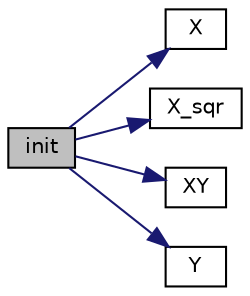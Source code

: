 digraph "init"
{
 // INTERACTIVE_SVG=YES
  edge [fontname="Helvetica",fontsize="10",labelfontname="Helvetica",labelfontsize="10"];
  node [fontname="Helvetica",fontsize="10",shape=record];
  rankdir="LR";
  Node3 [label="init",height=0.2,width=0.4,color="black", fillcolor="grey75", style="filled", fontcolor="black"];
  Node3 -> Node4 [color="midnightblue",fontsize="10",style="solid",fontname="Helvetica"];
  Node4 [label="X",height=0.2,width=0.4,color="black", fillcolor="white", style="filled",URL="$_seg_least_8cpp.html#ab97f549f06ae782f4670c19b049c4ace"];
  Node3 -> Node5 [color="midnightblue",fontsize="10",style="solid",fontname="Helvetica"];
  Node5 [label="X_sqr",height=0.2,width=0.4,color="black", fillcolor="white", style="filled",URL="$_seg_least_8cpp.html#a47002d6645b78c6c2969dc6ed512eb55"];
  Node3 -> Node6 [color="midnightblue",fontsize="10",style="solid",fontname="Helvetica"];
  Node6 [label="XY",height=0.2,width=0.4,color="black", fillcolor="white", style="filled",URL="$_seg_least_8cpp.html#ad9abe7b887ced63dfaa9afd70357b837"];
  Node3 -> Node7 [color="midnightblue",fontsize="10",style="solid",fontname="Helvetica"];
  Node7 [label="Y",height=0.2,width=0.4,color="black", fillcolor="white", style="filled",URL="$_seg_least_8cpp.html#a2d8a3d3c5f89e0ca29000b35ca73d3ec"];
}
